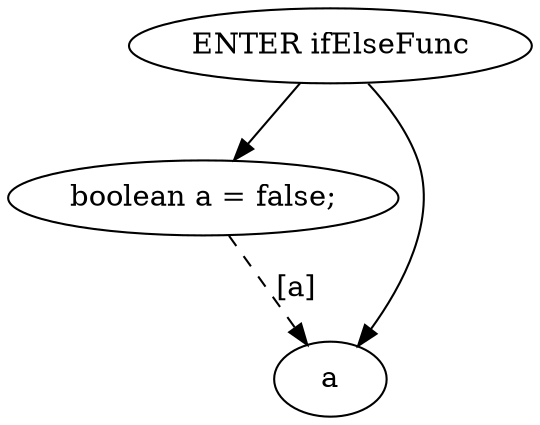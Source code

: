 digraph G {
  0 [ label="ENTER ifElseFunc" ];
  2 [ label="boolean a = false;" ];
  3 [ label="a" ];
  0 -> 2 [ ];
  0 -> 3 [ ];
  2 -> 3 [ style="dashed" label="[a]" ];
}
